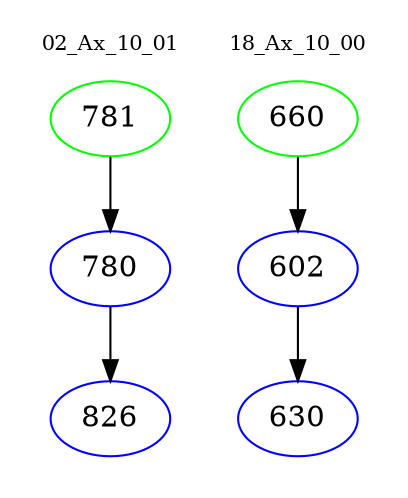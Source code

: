 digraph{
subgraph cluster_0 {
color = white
label = "02_Ax_10_01";
fontsize=10;
T0_781 [label="781", color="green"]
T0_781 -> T0_780 [color="black"]
T0_780 [label="780", color="blue"]
T0_780 -> T0_826 [color="black"]
T0_826 [label="826", color="blue"]
}
subgraph cluster_1 {
color = white
label = "18_Ax_10_00";
fontsize=10;
T1_660 [label="660", color="green"]
T1_660 -> T1_602 [color="black"]
T1_602 [label="602", color="blue"]
T1_602 -> T1_630 [color="black"]
T1_630 [label="630", color="blue"]
}
}
